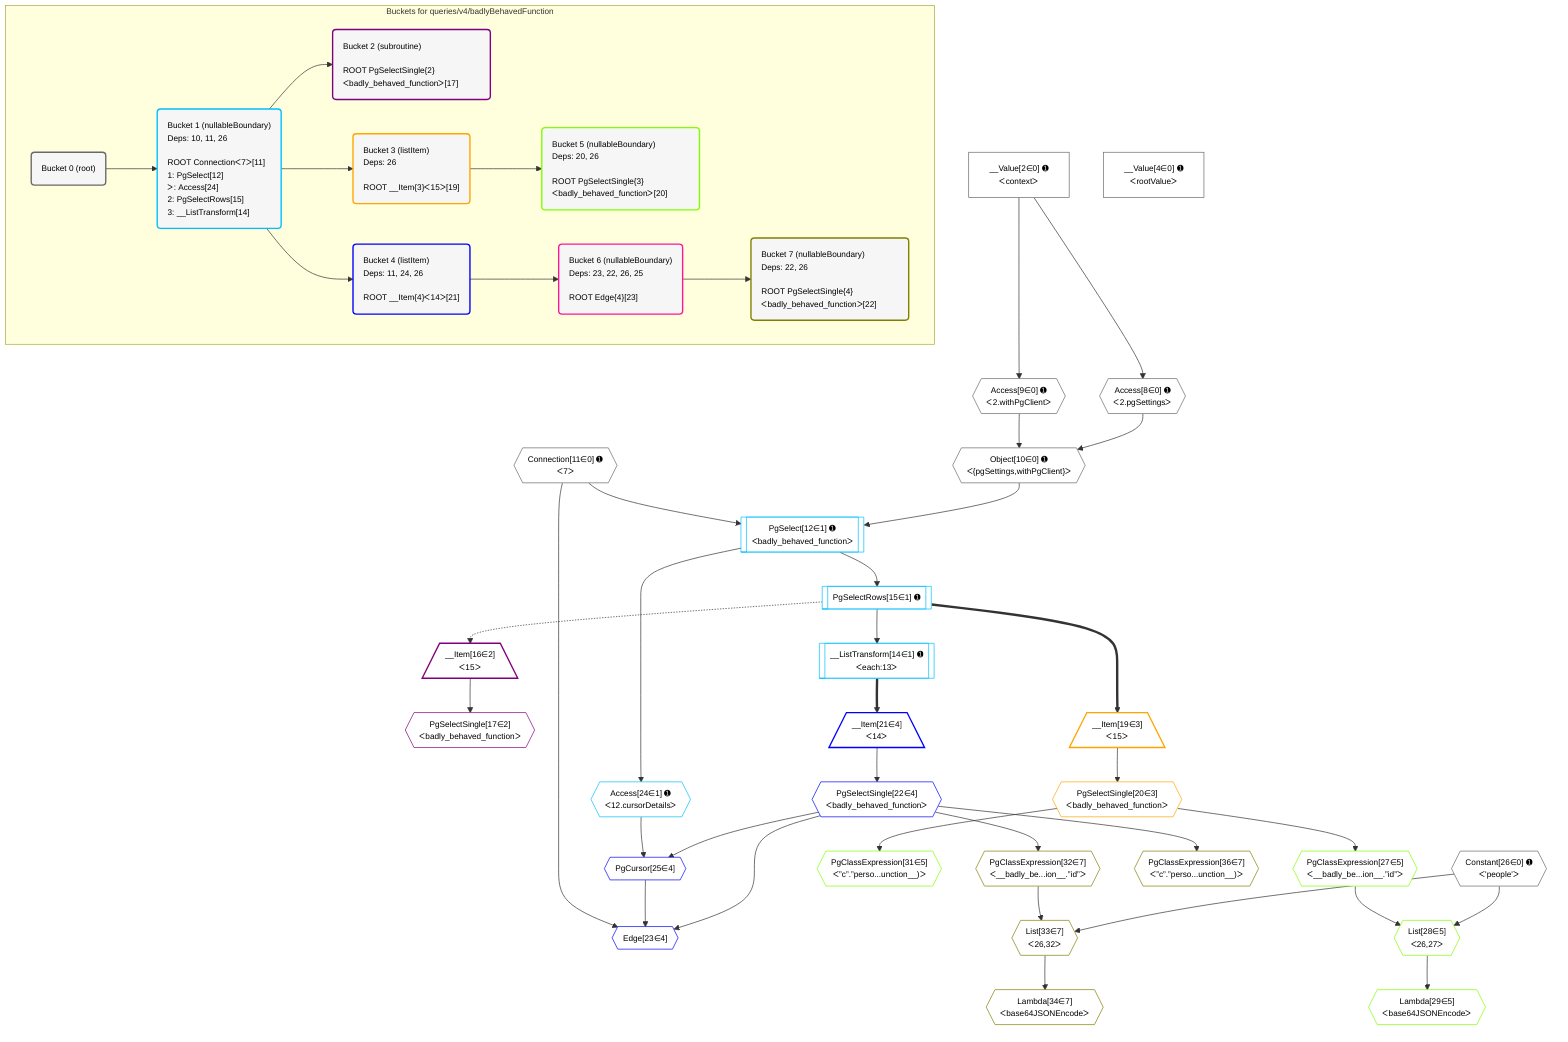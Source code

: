 %%{init: {'themeVariables': { 'fontSize': '12px'}}}%%
graph TD
    classDef path fill:#eee,stroke:#000,color:#000
    classDef plan fill:#fff,stroke-width:1px,color:#000
    classDef itemplan fill:#fff,stroke-width:2px,color:#000
    classDef unbatchedplan fill:#dff,stroke-width:1px,color:#000
    classDef sideeffectplan fill:#fcc,stroke-width:2px,color:#000
    classDef bucket fill:#f6f6f6,color:#000,stroke-width:2px,text-align:left

    subgraph "Buckets for queries/v4/badlyBehavedFunction"
    Bucket0("Bucket 0 (root)"):::bucket
    Bucket1("Bucket 1 (nullableBoundary)<br />Deps: 10, 11, 26<br /><br />ROOT Connectionᐸ7ᐳ[11]<br />1: PgSelect[12]<br />ᐳ: Access[24]<br />2: PgSelectRows[15]<br />3: __ListTransform[14]"):::bucket
    Bucket2("Bucket 2 (subroutine)<br /><br />ROOT PgSelectSingle{2}ᐸbadly_behaved_functionᐳ[17]"):::bucket
    Bucket3("Bucket 3 (listItem)<br />Deps: 26<br /><br />ROOT __Item{3}ᐸ15ᐳ[19]"):::bucket
    Bucket4("Bucket 4 (listItem)<br />Deps: 11, 24, 26<br /><br />ROOT __Item{4}ᐸ14ᐳ[21]"):::bucket
    Bucket5("Bucket 5 (nullableBoundary)<br />Deps: 20, 26<br /><br />ROOT PgSelectSingle{3}ᐸbadly_behaved_functionᐳ[20]"):::bucket
    Bucket6("Bucket 6 (nullableBoundary)<br />Deps: 23, 22, 26, 25<br /><br />ROOT Edge{4}[23]"):::bucket
    Bucket7("Bucket 7 (nullableBoundary)<br />Deps: 22, 26<br /><br />ROOT PgSelectSingle{4}ᐸbadly_behaved_functionᐳ[22]"):::bucket
    end
    Bucket0 --> Bucket1
    Bucket1 --> Bucket2 & Bucket3 & Bucket4
    Bucket3 --> Bucket5
    Bucket4 --> Bucket6
    Bucket6 --> Bucket7

    %% plan dependencies
    Object10{{"Object[10∈0] ➊<br />ᐸ{pgSettings,withPgClient}ᐳ"}}:::plan
    Access8{{"Access[8∈0] ➊<br />ᐸ2.pgSettingsᐳ"}}:::plan
    Access9{{"Access[9∈0] ➊<br />ᐸ2.withPgClientᐳ"}}:::plan
    Access8 & Access9 --> Object10
    __Value2["__Value[2∈0] ➊<br />ᐸcontextᐳ"]:::plan
    __Value2 --> Access8
    __Value2 --> Access9
    __Value4["__Value[4∈0] ➊<br />ᐸrootValueᐳ"]:::plan
    Connection11{{"Connection[11∈0] ➊<br />ᐸ7ᐳ"}}:::plan
    Constant26{{"Constant[26∈0] ➊<br />ᐸ'people'ᐳ"}}:::plan
    PgSelect12[["PgSelect[12∈1] ➊<br />ᐸbadly_behaved_functionᐳ"]]:::plan
    Object10 & Connection11 --> PgSelect12
    __ListTransform14[["__ListTransform[14∈1] ➊<br />ᐸeach:13ᐳ"]]:::plan
    PgSelectRows15[["PgSelectRows[15∈1] ➊"]]:::plan
    PgSelectRows15 --> __ListTransform14
    PgSelect12 --> PgSelectRows15
    Access24{{"Access[24∈1] ➊<br />ᐸ12.cursorDetailsᐳ"}}:::plan
    PgSelect12 --> Access24
    __Item16[/"__Item[16∈2]<br />ᐸ15ᐳ"\]:::itemplan
    PgSelectRows15 -.-> __Item16
    PgSelectSingle17{{"PgSelectSingle[17∈2]<br />ᐸbadly_behaved_functionᐳ"}}:::plan
    __Item16 --> PgSelectSingle17
    __Item19[/"__Item[19∈3]<br />ᐸ15ᐳ"\]:::itemplan
    PgSelectRows15 ==> __Item19
    PgSelectSingle20{{"PgSelectSingle[20∈3]<br />ᐸbadly_behaved_functionᐳ"}}:::plan
    __Item19 --> PgSelectSingle20
    Edge23{{"Edge[23∈4]"}}:::plan
    PgSelectSingle22{{"PgSelectSingle[22∈4]<br />ᐸbadly_behaved_functionᐳ"}}:::plan
    PgCursor25{{"PgCursor[25∈4]"}}:::plan
    PgSelectSingle22 & PgCursor25 & Connection11 --> Edge23
    PgSelectSingle22 & Access24 --> PgCursor25
    __Item21[/"__Item[21∈4]<br />ᐸ14ᐳ"\]:::itemplan
    __ListTransform14 ==> __Item21
    __Item21 --> PgSelectSingle22
    List28{{"List[28∈5]<br />ᐸ26,27ᐳ"}}:::plan
    PgClassExpression27{{"PgClassExpression[27∈5]<br />ᐸ__badly_be...ion__.”id”ᐳ"}}:::plan
    Constant26 & PgClassExpression27 --> List28
    PgSelectSingle20 --> PgClassExpression27
    Lambda29{{"Lambda[29∈5]<br />ᐸbase64JSONEncodeᐳ"}}:::plan
    List28 --> Lambda29
    PgClassExpression31{{"PgClassExpression[31∈5]<br />ᐸ”c”.”perso...unction__)ᐳ"}}:::plan
    PgSelectSingle20 --> PgClassExpression31
    List33{{"List[33∈7]<br />ᐸ26,32ᐳ"}}:::plan
    PgClassExpression32{{"PgClassExpression[32∈7]<br />ᐸ__badly_be...ion__.”id”ᐳ"}}:::plan
    Constant26 & PgClassExpression32 --> List33
    PgSelectSingle22 --> PgClassExpression32
    Lambda34{{"Lambda[34∈7]<br />ᐸbase64JSONEncodeᐳ"}}:::plan
    List33 --> Lambda34
    PgClassExpression36{{"PgClassExpression[36∈7]<br />ᐸ”c”.”perso...unction__)ᐳ"}}:::plan
    PgSelectSingle22 --> PgClassExpression36

    %% define steps
    classDef bucket0 stroke:#696969
    class Bucket0,__Value2,__Value4,Access8,Access9,Object10,Connection11,Constant26 bucket0
    classDef bucket1 stroke:#00bfff
    class Bucket1,PgSelect12,__ListTransform14,PgSelectRows15,Access24 bucket1
    classDef bucket2 stroke:#7f007f
    class Bucket2,__Item16,PgSelectSingle17 bucket2
    classDef bucket3 stroke:#ffa500
    class Bucket3,__Item19,PgSelectSingle20 bucket3
    classDef bucket4 stroke:#0000ff
    class Bucket4,__Item21,PgSelectSingle22,Edge23,PgCursor25 bucket4
    classDef bucket5 stroke:#7fff00
    class Bucket5,PgClassExpression27,List28,Lambda29,PgClassExpression31 bucket5
    classDef bucket6 stroke:#ff1493
    class Bucket6 bucket6
    classDef bucket7 stroke:#808000
    class Bucket7,PgClassExpression32,List33,Lambda34,PgClassExpression36 bucket7